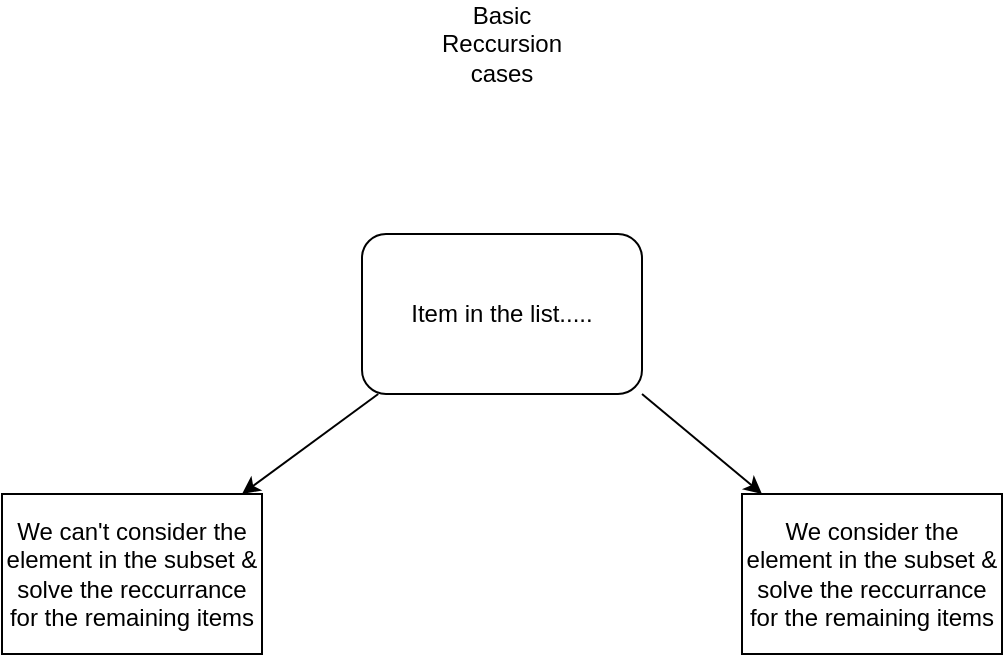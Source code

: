 <mxfile>
    <diagram id="vueRRb4i27OKiycR5Oju" name="Page-1">
        <mxGraphModel dx="630" dy="347" grid="1" gridSize="10" guides="1" tooltips="1" connect="1" arrows="1" fold="1" page="1" pageScale="1" pageWidth="1100" pageHeight="850" math="0" shadow="0">
            <root>
                <mxCell id="0"/>
                <mxCell id="1" parent="0"/>
                <mxCell id="2" value="Item in the list....." style="rounded=1;whiteSpace=wrap;html=1;" vertex="1" parent="1">
                    <mxGeometry x="250" y="170" width="140" height="80" as="geometry"/>
                </mxCell>
                <mxCell id="4" value="" style="endArrow=classic;html=1;exitX=0.058;exitY=1;exitDx=0;exitDy=0;exitPerimeter=0;" edge="1" parent="1" source="2">
                    <mxGeometry width="50" height="50" relative="1" as="geometry">
                        <mxPoint x="300" y="350" as="sourcePoint"/>
                        <mxPoint x="190" y="300" as="targetPoint"/>
                    </mxGeometry>
                </mxCell>
                <mxCell id="5" value="" style="endArrow=classic;html=1;exitX=1;exitY=1;exitDx=0;exitDy=0;" edge="1" parent="1" source="2">
                    <mxGeometry width="50" height="50" relative="1" as="geometry">
                        <mxPoint x="300" y="350" as="sourcePoint"/>
                        <mxPoint x="450" y="300" as="targetPoint"/>
                    </mxGeometry>
                </mxCell>
                <mxCell id="6" value="We can&#39;t consider the element in the subset &amp;amp; solve the reccurrance for the remaining items" style="rounded=0;whiteSpace=wrap;html=1;" vertex="1" parent="1">
                    <mxGeometry x="70" y="300" width="130" height="80" as="geometry"/>
                </mxCell>
                <mxCell id="7" value="We consider the element in the subset &amp;amp; solve the reccurrance for the remaining items" style="rounded=0;whiteSpace=wrap;html=1;" vertex="1" parent="1">
                    <mxGeometry x="440" y="300" width="130" height="80" as="geometry"/>
                </mxCell>
                <mxCell id="11" value="Basic Reccursion cases" style="text;strokeColor=none;align=center;fillColor=none;html=1;verticalAlign=middle;whiteSpace=wrap;rounded=0;" vertex="1" parent="1">
                    <mxGeometry x="275" y="60" width="90" height="30" as="geometry"/>
                </mxCell>
            </root>
        </mxGraphModel>
    </diagram>
</mxfile>